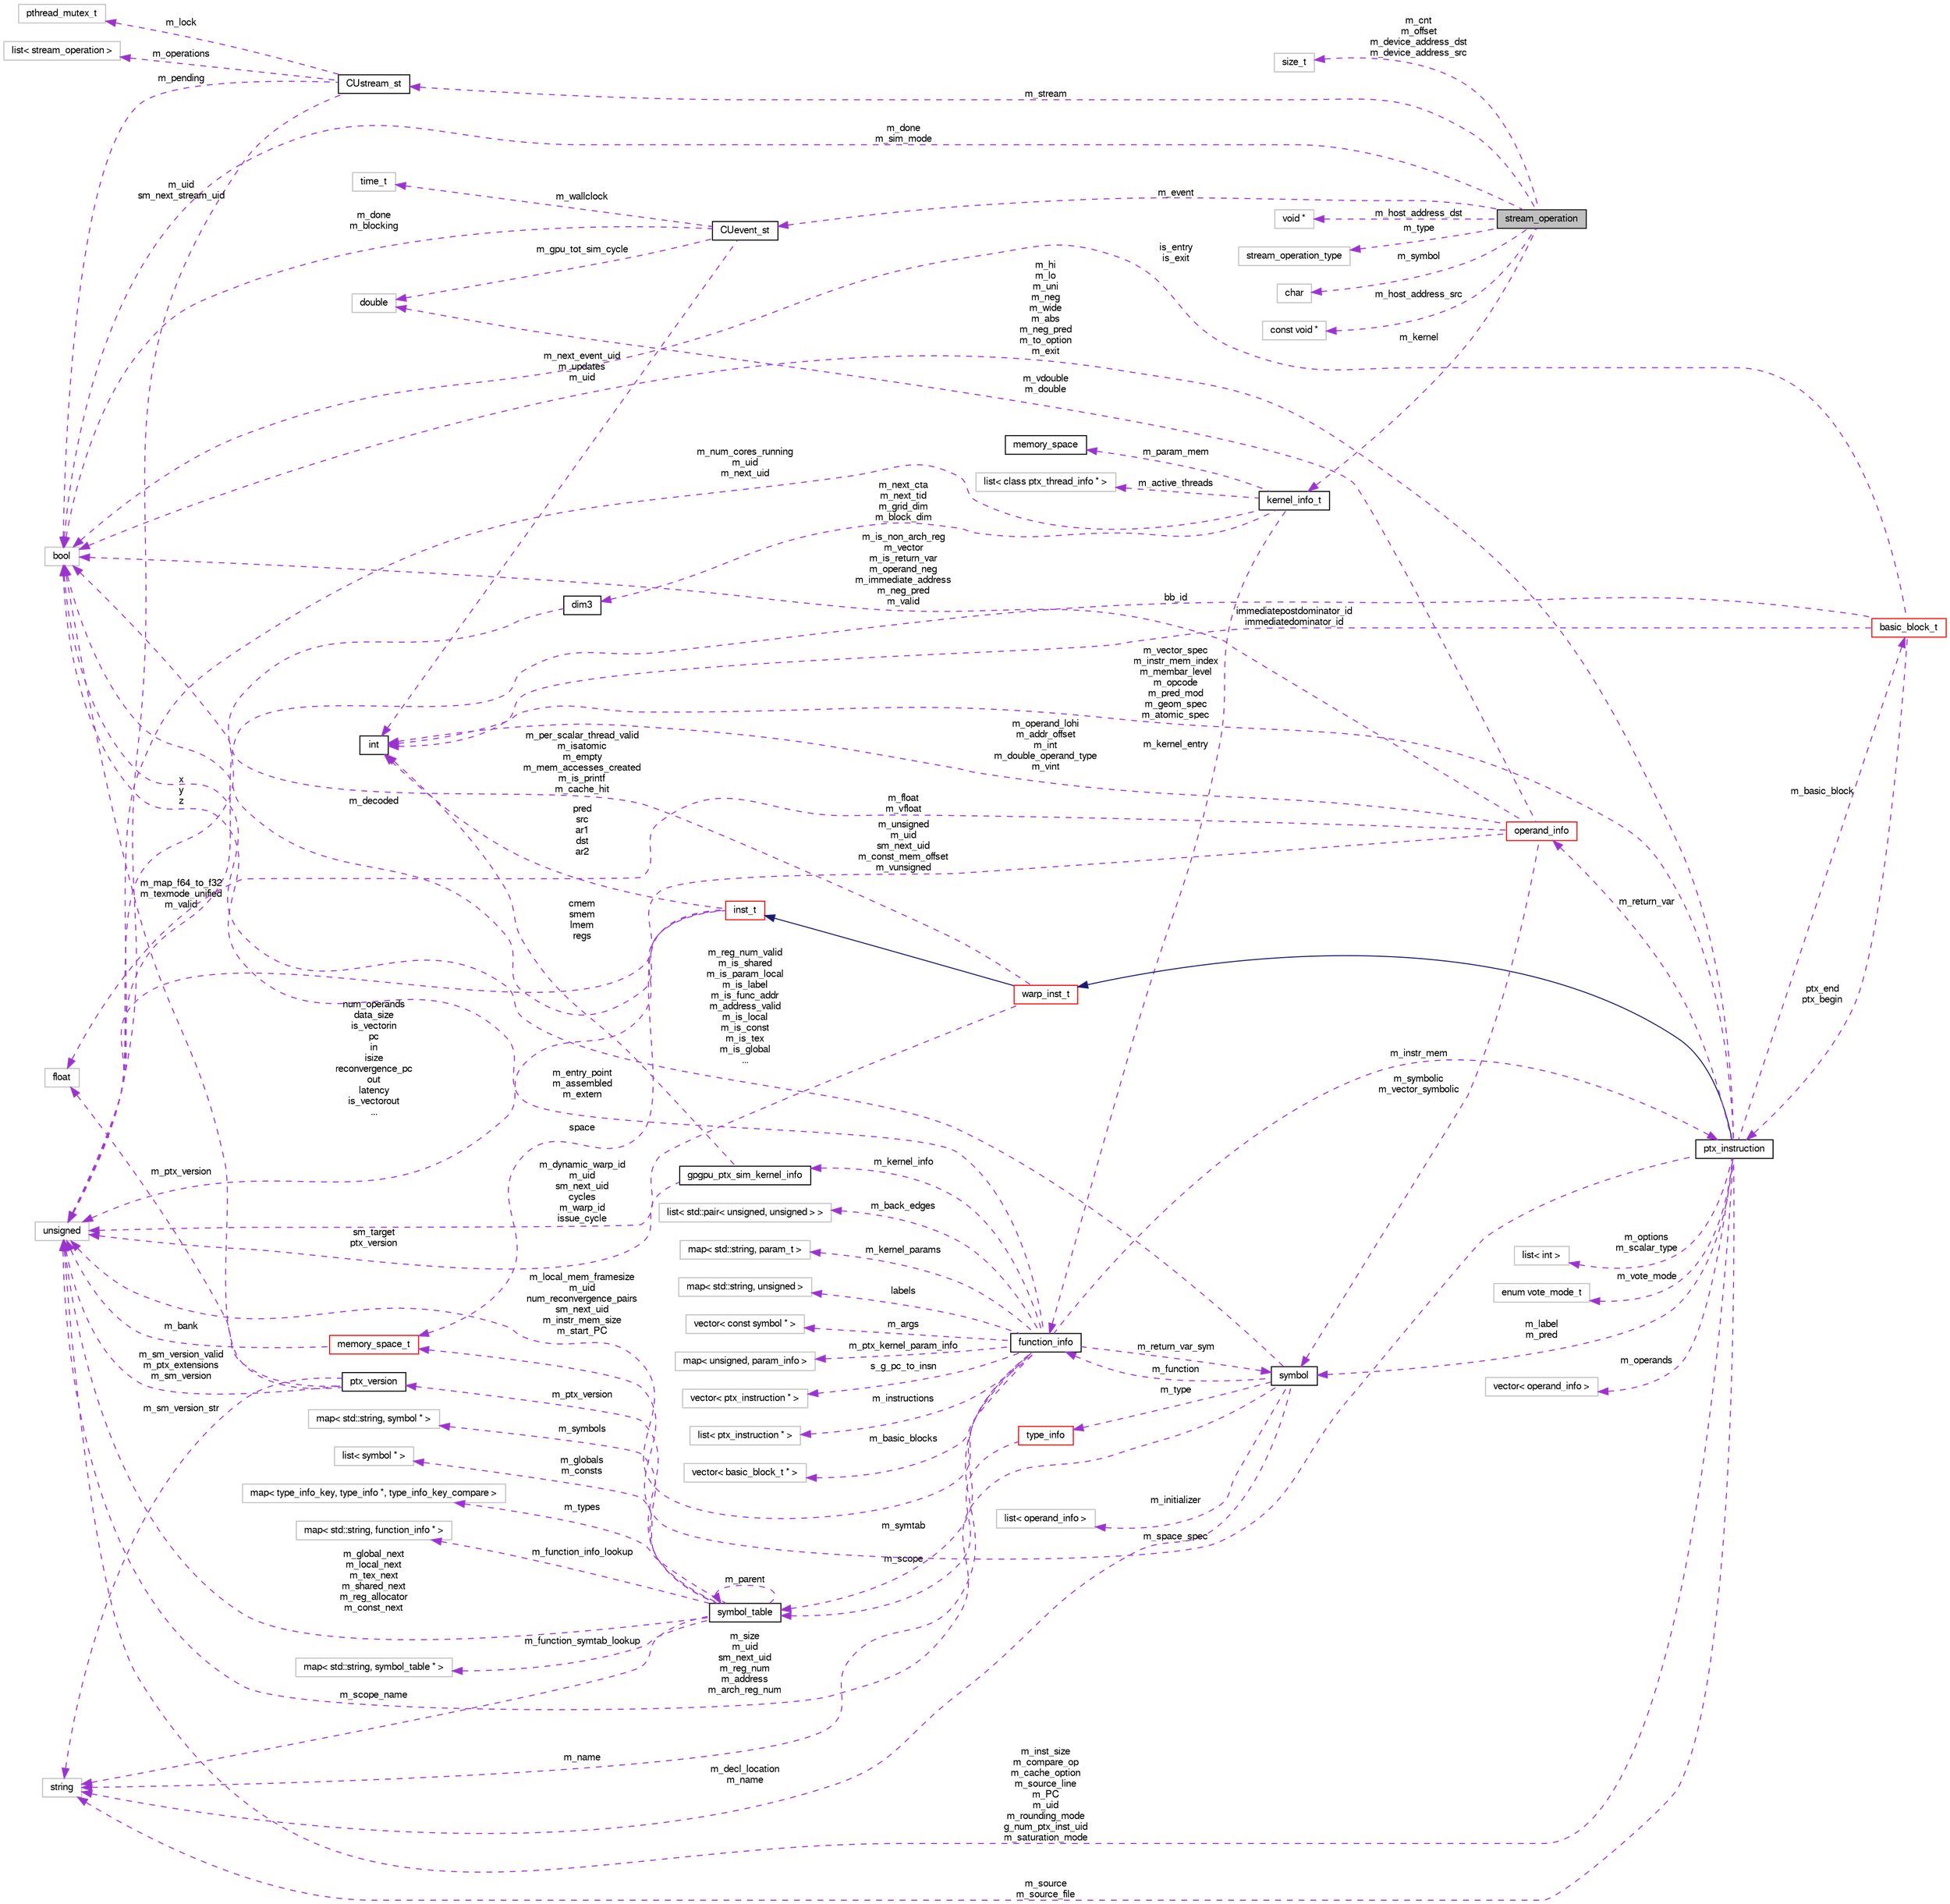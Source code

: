 digraph G
{
  bgcolor="transparent";
  edge [fontname="FreeSans",fontsize="10",labelfontname="FreeSans",labelfontsize="10"];
  node [fontname="FreeSans",fontsize="10",shape=record];
  rankdir=LR;
  Node1 [label="stream_operation",height=0.2,width=0.4,color="black", fillcolor="grey75", style="filled" fontcolor="black"];
  Node2 -> Node1 [dir=back,color="darkorchid3",fontsize="10",style="dashed",label="m_type",fontname="FreeSans"];
  Node2 [label="stream_operation_type",height=0.2,width=0.4,color="grey75"];
  Node3 -> Node1 [dir=back,color="darkorchid3",fontsize="10",style="dashed",label="m_symbol",fontname="FreeSans"];
  Node3 [label="char",height=0.2,width=0.4,color="grey75"];
  Node4 -> Node1 [dir=back,color="darkorchid3",fontsize="10",style="dashed",label="m_host_address_src",fontname="FreeSans"];
  Node4 [label="const void *",height=0.2,width=0.4,color="grey75"];
  Node5 -> Node1 [dir=back,color="darkorchid3",fontsize="10",style="dashed",label="m_cnt\nm_offset\nm_device_address_dst\nm_device_address_src",fontname="FreeSans"];
  Node5 [label="size_t",height=0.2,width=0.4,color="grey75"];
  Node6 -> Node1 [dir=back,color="darkorchid3",fontsize="10",style="dashed",label="m_stream",fontname="FreeSans"];
  Node6 [label="CUstream_st",height=0.2,width=0.4,color="black",URL="$structCUstream__st.html"];
  Node7 -> Node6 [dir=back,color="darkorchid3",fontsize="10",style="dashed",label="m_lock",fontname="FreeSans"];
  Node7 [label="pthread_mutex_t",height=0.2,width=0.4,color="grey75"];
  Node8 -> Node6 [dir=back,color="darkorchid3",fontsize="10",style="dashed",label="m_pending",fontname="FreeSans"];
  Node8 [label="bool",height=0.2,width=0.4,color="grey75"];
  Node9 -> Node6 [dir=back,color="darkorchid3",fontsize="10",style="dashed",label="m_operations",fontname="FreeSans"];
  Node9 [label="list\< stream_operation \>",height=0.2,width=0.4,color="grey75"];
  Node10 -> Node6 [dir=back,color="darkorchid3",fontsize="10",style="dashed",label="m_uid\nsm_next_stream_uid",fontname="FreeSans"];
  Node10 [label="unsigned",height=0.2,width=0.4,color="grey75"];
  Node11 -> Node1 [dir=back,color="darkorchid3",fontsize="10",style="dashed",label="m_event",fontname="FreeSans"];
  Node11 [label="CUevent_st",height=0.2,width=0.4,color="black",URL="$classCUevent__st.html"];
  Node12 -> Node11 [dir=back,color="darkorchid3",fontsize="10",style="dashed",label="m_gpu_tot_sim_cycle",fontname="FreeSans"];
  Node12 [label="double",height=0.2,width=0.4,color="grey75"];
  Node13 -> Node11 [dir=back,color="darkorchid3",fontsize="10",style="dashed",label="m_wallclock",fontname="FreeSans"];
  Node13 [label="time_t",height=0.2,width=0.4,color="grey75"];
  Node14 -> Node11 [dir=back,color="darkorchid3",fontsize="10",style="dashed",label="m_next_event_uid\nm_updates\nm_uid",fontname="FreeSans"];
  Node14 [label="int",height=0.2,width=0.4,color="black",URL="$classint.html"];
  Node8 -> Node11 [dir=back,color="darkorchid3",fontsize="10",style="dashed",label="m_done\nm_blocking",fontname="FreeSans"];
  Node8 -> Node1 [dir=back,color="darkorchid3",fontsize="10",style="dashed",label="m_done\nm_sim_mode",fontname="FreeSans"];
  Node15 -> Node1 [dir=back,color="darkorchid3",fontsize="10",style="dashed",label="m_host_address_dst",fontname="FreeSans"];
  Node15 [label="void *",height=0.2,width=0.4,color="grey75"];
  Node16 -> Node1 [dir=back,color="darkorchid3",fontsize="10",style="dashed",label="m_kernel",fontname="FreeSans"];
  Node16 [label="kernel_info_t",height=0.2,width=0.4,color="black",URL="$classkernel__info__t.html"];
  Node17 -> Node16 [dir=back,color="darkorchid3",fontsize="10",style="dashed",label="m_active_threads",fontname="FreeSans"];
  Node17 [label="list\< class ptx_thread_info * \>",height=0.2,width=0.4,color="grey75"];
  Node18 -> Node16 [dir=back,color="darkorchid3",fontsize="10",style="dashed",label="m_kernel_entry",fontname="FreeSans"];
  Node18 [label="function_info",height=0.2,width=0.4,color="black",URL="$classfunction__info.html"];
  Node19 -> Node18 [dir=back,color="darkorchid3",fontsize="10",style="dashed",label="m_symtab",fontname="FreeSans"];
  Node19 [label="symbol_table",height=0.2,width=0.4,color="black",URL="$classsymbol__table.html"];
  Node20 -> Node19 [dir=back,color="darkorchid3",fontsize="10",style="dashed",label="m_symbols",fontname="FreeSans"];
  Node20 [label="map\< std::string, symbol * \>",height=0.2,width=0.4,color="grey75"];
  Node19 -> Node19 [dir=back,color="darkorchid3",fontsize="10",style="dashed",label="m_parent",fontname="FreeSans"];
  Node21 -> Node19 [dir=back,color="darkorchid3",fontsize="10",style="dashed",label="m_globals\nm_consts",fontname="FreeSans"];
  Node21 [label="list\< symbol * \>",height=0.2,width=0.4,color="grey75"];
  Node22 -> Node19 [dir=back,color="darkorchid3",fontsize="10",style="dashed",label="m_types",fontname="FreeSans"];
  Node22 [label="map\< type_info_key, type_info *, type_info_key_compare \>",height=0.2,width=0.4,color="grey75"];
  Node23 -> Node19 [dir=back,color="darkorchid3",fontsize="10",style="dashed",label="m_ptx_version",fontname="FreeSans"];
  Node23 [label="ptx_version",height=0.2,width=0.4,color="black",URL="$classptx__version.html"];
  Node24 -> Node23 [dir=back,color="darkorchid3",fontsize="10",style="dashed",label="m_ptx_version",fontname="FreeSans"];
  Node24 [label="float",height=0.2,width=0.4,color="grey75"];
  Node25 -> Node23 [dir=back,color="darkorchid3",fontsize="10",style="dashed",label="m_sm_version_str",fontname="FreeSans"];
  Node25 [label="string",height=0.2,width=0.4,color="grey75"];
  Node8 -> Node23 [dir=back,color="darkorchid3",fontsize="10",style="dashed",label="m_map_f64_to_f32\nm_texmode_unified\nm_valid",fontname="FreeSans"];
  Node10 -> Node23 [dir=back,color="darkorchid3",fontsize="10",style="dashed",label="m_sm_version_valid\nm_ptx_extensions\nm_sm_version",fontname="FreeSans"];
  Node25 -> Node19 [dir=back,color="darkorchid3",fontsize="10",style="dashed",label="m_scope_name",fontname="FreeSans"];
  Node26 -> Node19 [dir=back,color="darkorchid3",fontsize="10",style="dashed",label="m_function_symtab_lookup",fontname="FreeSans"];
  Node26 [label="map\< std::string, symbol_table * \>",height=0.2,width=0.4,color="grey75"];
  Node27 -> Node19 [dir=back,color="darkorchid3",fontsize="10",style="dashed",label="m_function_info_lookup",fontname="FreeSans"];
  Node27 [label="map\< std::string, function_info * \>",height=0.2,width=0.4,color="grey75"];
  Node10 -> Node19 [dir=back,color="darkorchid3",fontsize="10",style="dashed",label="m_global_next\nm_local_next\nm_tex_next\nm_shared_next\nm_reg_allocator\nm_const_next",fontname="FreeSans"];
  Node28 -> Node18 [dir=back,color="darkorchid3",fontsize="10",style="dashed",label="m_kernel_params",fontname="FreeSans"];
  Node28 [label="map\< std::string, param_t \>",height=0.2,width=0.4,color="grey75"];
  Node29 -> Node18 [dir=back,color="darkorchid3",fontsize="10",style="dashed",label="labels",fontname="FreeSans"];
  Node29 [label="map\< std::string, unsigned \>",height=0.2,width=0.4,color="grey75"];
  Node30 -> Node18 [dir=back,color="darkorchid3",fontsize="10",style="dashed",label="m_args",fontname="FreeSans"];
  Node30 [label="vector\< const symbol * \>",height=0.2,width=0.4,color="grey75"];
  Node31 -> Node18 [dir=back,color="darkorchid3",fontsize="10",style="dashed",label="m_ptx_kernel_param_info",fontname="FreeSans"];
  Node31 [label="map\< unsigned, param_info \>",height=0.2,width=0.4,color="grey75"];
  Node32 -> Node18 [dir=back,color="darkorchid3",fontsize="10",style="dashed",label="s_g_pc_to_insn",fontname="FreeSans"];
  Node32 [label="vector\< ptx_instruction * \>",height=0.2,width=0.4,color="grey75"];
  Node33 -> Node18 [dir=back,color="darkorchid3",fontsize="10",style="dashed",label="m_instructions",fontname="FreeSans"];
  Node33 [label="list\< ptx_instruction * \>",height=0.2,width=0.4,color="grey75"];
  Node34 -> Node18 [dir=back,color="darkorchid3",fontsize="10",style="dashed",label="m_instr_mem",fontname="FreeSans"];
  Node34 [label="ptx_instruction",height=0.2,width=0.4,color="black",URL="$classptx__instruction.html"];
  Node35 -> Node34 [dir=back,color="midnightblue",fontsize="10",style="solid",fontname="FreeSans"];
  Node35 [label="warp_inst_t",height=0.2,width=0.4,color="red",URL="$classwarp__inst__t.html"];
  Node36 -> Node35 [dir=back,color="midnightblue",fontsize="10",style="solid",fontname="FreeSans"];
  Node36 [label="inst_t",height=0.2,width=0.4,color="red",URL="$classinst__t.html"];
  Node37 -> Node36 [dir=back,color="darkorchid3",fontsize="10",style="dashed",label="space",fontname="FreeSans"];
  Node37 [label="memory_space_t",height=0.2,width=0.4,color="red",URL="$classmemory__space__t.html"];
  Node10 -> Node37 [dir=back,color="darkorchid3",fontsize="10",style="dashed",label="m_bank",fontname="FreeSans"];
  Node14 -> Node36 [dir=back,color="darkorchid3",fontsize="10",style="dashed",label="pred\nsrc\nar1\ndst\nar2",fontname="FreeSans"];
  Node8 -> Node36 [dir=back,color="darkorchid3",fontsize="10",style="dashed",label="m_decoded",fontname="FreeSans"];
  Node10 -> Node36 [dir=back,color="darkorchid3",fontsize="10",style="dashed",label="num_operands\ndata_size\nis_vectorin\npc\nin\nisize\nreconvergence_pc\nout\nlatency\nis_vectorout\n...",fontname="FreeSans"];
  Node8 -> Node35 [dir=back,color="darkorchid3",fontsize="10",style="dashed",label="m_per_scalar_thread_valid\nm_isatomic\nm_empty\nm_mem_accesses_created\nm_is_printf\nm_cache_hit",fontname="FreeSans"];
  Node10 -> Node35 [dir=back,color="darkorchid3",fontsize="10",style="dashed",label="m_dynamic_warp_id\nm_uid\nsm_next_uid\ncycles\nm_warp_id\nissue_cycle",fontname="FreeSans"];
  Node38 -> Node34 [dir=back,color="darkorchid3",fontsize="10",style="dashed",label="m_basic_block",fontname="FreeSans"];
  Node38 [label="basic_block_t",height=0.2,width=0.4,color="red",URL="$structbasic__block__t.html"];
  Node34 -> Node38 [dir=back,color="darkorchid3",fontsize="10",style="dashed",label="ptx_end\nptx_begin",fontname="FreeSans"];
  Node14 -> Node38 [dir=back,color="darkorchid3",fontsize="10",style="dashed",label="immediatepostdominator_id\nimmediatedominator_id",fontname="FreeSans"];
  Node8 -> Node38 [dir=back,color="darkorchid3",fontsize="10",style="dashed",label="is_entry\nis_exit",fontname="FreeSans"];
  Node10 -> Node38 [dir=back,color="darkorchid3",fontsize="10",style="dashed",label="bb_id",fontname="FreeSans"];
  Node39 -> Node34 [dir=back,color="darkorchid3",fontsize="10",style="dashed",label="m_options\nm_scalar_type",fontname="FreeSans"];
  Node39 [label="list\< int \>",height=0.2,width=0.4,color="grey75"];
  Node37 -> Node34 [dir=back,color="darkorchid3",fontsize="10",style="dashed",label="m_space_spec",fontname="FreeSans"];
  Node40 -> Node34 [dir=back,color="darkorchid3",fontsize="10",style="dashed",label="m_vote_mode",fontname="FreeSans"];
  Node40 [label="enum vote_mode_t",height=0.2,width=0.4,color="grey75"];
  Node41 -> Node34 [dir=back,color="darkorchid3",fontsize="10",style="dashed",label="m_return_var",fontname="FreeSans"];
  Node41 [label="operand_info",height=0.2,width=0.4,color="red",URL="$classoperand__info.html"];
  Node12 -> Node41 [dir=back,color="darkorchid3",fontsize="10",style="dashed",label="m_vdouble\nm_double",fontname="FreeSans"];
  Node24 -> Node41 [dir=back,color="darkorchid3",fontsize="10",style="dashed",label="m_float\nm_vfloat",fontname="FreeSans"];
  Node42 -> Node41 [dir=back,color="darkorchid3",fontsize="10",style="dashed",label="m_symbolic\nm_vector_symbolic",fontname="FreeSans"];
  Node42 [label="symbol",height=0.2,width=0.4,color="black",URL="$classsymbol.html"];
  Node43 -> Node42 [dir=back,color="darkorchid3",fontsize="10",style="dashed",label="m_type",fontname="FreeSans"];
  Node43 [label="type_info",height=0.2,width=0.4,color="red",URL="$classtype__info.html"];
  Node19 -> Node43 [dir=back,color="darkorchid3",fontsize="10",style="dashed",label="m_scope",fontname="FreeSans"];
  Node8 -> Node42 [dir=back,color="darkorchid3",fontsize="10",style="dashed",label="m_reg_num_valid\nm_is_shared\nm_is_param_local\nm_is_label\nm_is_func_addr\nm_address_valid\nm_is_local\nm_is_const\nm_is_tex\nm_is_global\n...",fontname="FreeSans"];
  Node25 -> Node42 [dir=back,color="darkorchid3",fontsize="10",style="dashed",label="m_decl_location\nm_name",fontname="FreeSans"];
  Node18 -> Node42 [dir=back,color="darkorchid3",fontsize="10",style="dashed",label="m_function",fontname="FreeSans"];
  Node44 -> Node42 [dir=back,color="darkorchid3",fontsize="10",style="dashed",label="m_initializer",fontname="FreeSans"];
  Node44 [label="list\< operand_info \>",height=0.2,width=0.4,color="grey75"];
  Node10 -> Node42 [dir=back,color="darkorchid3",fontsize="10",style="dashed",label="m_size\nm_uid\nsm_next_uid\nm_reg_num\nm_address\nm_arch_reg_num",fontname="FreeSans"];
  Node14 -> Node41 [dir=back,color="darkorchid3",fontsize="10",style="dashed",label="m_operand_lohi\nm_addr_offset\nm_int\nm_double_operand_type\nm_vint",fontname="FreeSans"];
  Node8 -> Node41 [dir=back,color="darkorchid3",fontsize="10",style="dashed",label="m_is_non_arch_reg\nm_vector\nm_is_return_var\nm_operand_neg\nm_immediate_address\nm_neg_pred\nm_valid",fontname="FreeSans"];
  Node10 -> Node41 [dir=back,color="darkorchid3",fontsize="10",style="dashed",label="m_unsigned\nm_uid\nsm_next_uid\nm_const_mem_offset\nm_vunsigned",fontname="FreeSans"];
  Node14 -> Node34 [dir=back,color="darkorchid3",fontsize="10",style="dashed",label="m_vector_spec\nm_instr_mem_index\nm_membar_level\nm_opcode\nm_pred_mod\nm_geom_spec\nm_atomic_spec",fontname="FreeSans"];
  Node42 -> Node34 [dir=back,color="darkorchid3",fontsize="10",style="dashed",label="m_label\nm_pred",fontname="FreeSans"];
  Node8 -> Node34 [dir=back,color="darkorchid3",fontsize="10",style="dashed",label="m_hi\nm_lo\nm_uni\nm_neg\nm_wide\nm_abs\nm_neg_pred\nm_to_option\nm_exit",fontname="FreeSans"];
  Node25 -> Node34 [dir=back,color="darkorchid3",fontsize="10",style="dashed",label="m_source\nm_source_file",fontname="FreeSans"];
  Node10 -> Node34 [dir=back,color="darkorchid3",fontsize="10",style="dashed",label="m_inst_size\nm_compare_op\nm_cache_option\nm_source_line\nm_PC\nm_uid\nm_rounding_mode\ng_num_ptx_inst_uid\nm_saturation_mode",fontname="FreeSans"];
  Node45 -> Node34 [dir=back,color="darkorchid3",fontsize="10",style="dashed",label="m_operands",fontname="FreeSans"];
  Node45 [label="vector\< operand_info \>",height=0.2,width=0.4,color="grey75"];
  Node42 -> Node18 [dir=back,color="darkorchid3",fontsize="10",style="dashed",label="m_return_var_sym",fontname="FreeSans"];
  Node25 -> Node18 [dir=back,color="darkorchid3",fontsize="10",style="dashed",label="m_name",fontname="FreeSans"];
  Node8 -> Node18 [dir=back,color="darkorchid3",fontsize="10",style="dashed",label="m_entry_point\nm_assembled\nm_extern",fontname="FreeSans"];
  Node46 -> Node18 [dir=back,color="darkorchid3",fontsize="10",style="dashed",label="m_kernel_info",fontname="FreeSans"];
  Node46 [label="gpgpu_ptx_sim_kernel_info",height=0.2,width=0.4,color="black",URL="$structgpgpu__ptx__sim__kernel__info.html"];
  Node14 -> Node46 [dir=back,color="darkorchid3",fontsize="10",style="dashed",label="cmem\nsmem\nlmem\nregs",fontname="FreeSans"];
  Node10 -> Node46 [dir=back,color="darkorchid3",fontsize="10",style="dashed",label="sm_target\nptx_version",fontname="FreeSans"];
  Node47 -> Node18 [dir=back,color="darkorchid3",fontsize="10",style="dashed",label="m_back_edges",fontname="FreeSans"];
  Node47 [label="list\< std::pair\< unsigned, unsigned \> \>",height=0.2,width=0.4,color="grey75"];
  Node10 -> Node18 [dir=back,color="darkorchid3",fontsize="10",style="dashed",label="m_local_mem_framesize\nm_uid\nnum_reconvergence_pairs\nsm_next_uid\nm_instr_mem_size\nm_start_PC",fontname="FreeSans"];
  Node48 -> Node18 [dir=back,color="darkorchid3",fontsize="10",style="dashed",label="m_basic_blocks",fontname="FreeSans"];
  Node48 [label="vector\< basic_block_t * \>",height=0.2,width=0.4,color="grey75"];
  Node10 -> Node16 [dir=back,color="darkorchid3",fontsize="10",style="dashed",label="m_num_cores_running\nm_uid\nm_next_uid",fontname="FreeSans"];
  Node49 -> Node16 [dir=back,color="darkorchid3",fontsize="10",style="dashed",label="m_param_mem",fontname="FreeSans"];
  Node49 [label="memory_space",height=0.2,width=0.4,color="black",URL="$classmemory__space.html"];
  Node50 -> Node16 [dir=back,color="darkorchid3",fontsize="10",style="dashed",label="m_next_cta\nm_next_tid\nm_grid_dim\nm_block_dim",fontname="FreeSans"];
  Node50 [label="dim3",height=0.2,width=0.4,color="black",URL="$structdim3.html"];
  Node10 -> Node50 [dir=back,color="darkorchid3",fontsize="10",style="dashed",label="x\ny\nz",fontname="FreeSans"];
}
